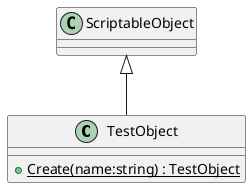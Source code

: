 @startuml
class TestObject {
    {static} + Create(name:string) : TestObject
}
ScriptableObject <|-- TestObject
@enduml

